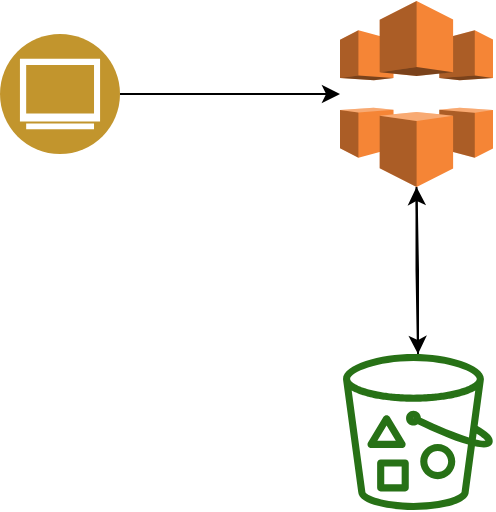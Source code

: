 <mxfile version="14.1.8" type="github">
  <diagram id="q0b10O0TETPLu7PeIArZ" name="Page-1">
    <mxGraphModel dx="1108" dy="450" grid="1" gridSize="10" guides="1" tooltips="1" connect="1" arrows="1" fold="1" page="1" pageScale="1" pageWidth="850" pageHeight="1100" math="0" shadow="0">
      <root>
        <mxCell id="0" />
        <mxCell id="1" parent="0" />
        <mxCell id="COtVxRFpm4P_ToWZyRL3-6" value="" style="edgeStyle=orthogonalEdgeStyle;rounded=0;orthogonalLoop=1;jettySize=auto;html=1;" edge="1" parent="1">
          <mxGeometry relative="1" as="geometry">
            <mxPoint x="160" y="190" as="sourcePoint" />
            <mxPoint x="270" y="190" as="targetPoint" />
          </mxGeometry>
        </mxCell>
        <mxCell id="COtVxRFpm4P_ToWZyRL3-2" value="" style="aspect=fixed;perimeter=ellipsePerimeter;html=1;align=center;shadow=0;dashed=0;fontColor=#4277BB;labelBackgroundColor=#ffffff;fontSize=12;spacingTop=3;image;image=img/lib/ibm/users/browser.svg;" vertex="1" parent="1">
          <mxGeometry x="100" y="160" width="60" height="60" as="geometry" />
        </mxCell>
        <mxCell id="COtVxRFpm4P_ToWZyRL3-8" value="" style="edgeStyle=orthogonalEdgeStyle;rounded=0;orthogonalLoop=1;jettySize=auto;html=1;" edge="1" parent="1" source="COtVxRFpm4P_ToWZyRL3-3" target="COtVxRFpm4P_ToWZyRL3-4">
          <mxGeometry relative="1" as="geometry" />
        </mxCell>
        <mxCell id="COtVxRFpm4P_ToWZyRL3-3" value="" style="outlineConnect=0;dashed=0;verticalLabelPosition=bottom;verticalAlign=top;align=center;html=1;shape=mxgraph.aws3.cloudfront;fillColor=#F58536;gradientColor=none;" vertex="1" parent="1">
          <mxGeometry x="270" y="143.5" width="76.5" height="93" as="geometry" />
        </mxCell>
        <mxCell id="COtVxRFpm4P_ToWZyRL3-5" value="" style="edgeStyle=orthogonalEdgeStyle;rounded=0;orthogonalLoop=1;jettySize=auto;html=1;" edge="1" parent="1" source="COtVxRFpm4P_ToWZyRL3-4" target="COtVxRFpm4P_ToWZyRL3-3">
          <mxGeometry relative="1" as="geometry" />
        </mxCell>
        <mxCell id="COtVxRFpm4P_ToWZyRL3-4" value="" style="outlineConnect=0;fontColor=#232F3E;gradientColor=none;fillColor=#277116;strokeColor=none;dashed=0;verticalLabelPosition=bottom;verticalAlign=top;align=center;html=1;fontSize=12;fontStyle=0;aspect=fixed;pointerEvents=1;shape=mxgraph.aws4.bucket_with_objects;" vertex="1" parent="1">
          <mxGeometry x="271.5" y="320" width="75" height="78" as="geometry" />
        </mxCell>
      </root>
    </mxGraphModel>
  </diagram>
</mxfile>
